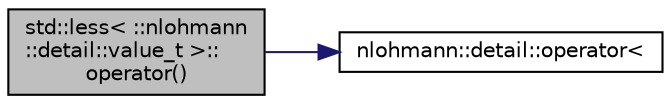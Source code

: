 digraph "std::less&lt; ::nlohmann::detail::value_t &gt;::operator()"
{
 // LATEX_PDF_SIZE
  edge [fontname="Helvetica",fontsize="10",labelfontname="Helvetica",labelfontsize="10"];
  node [fontname="Helvetica",fontsize="10",shape=record];
  rankdir="LR";
  Node1 [label="std::less\< ::nlohmann\l::detail::value_t \>::\loperator()",height=0.2,width=0.4,color="black", fillcolor="grey75", style="filled", fontcolor="black",tooltip="compare two value_t enum values"];
  Node1 -> Node2 [color="midnightblue",fontsize="10",style="solid",fontname="Helvetica"];
  Node2 [label="nlohmann::detail::operator\<",height=0.2,width=0.4,color="black", fillcolor="white", style="filled",URL="$namespacenlohmann_1_1detail.html#a09169efff3bd1771fff29bd92cea19e0",tooltip="comparison operator for JSON types"];
}
